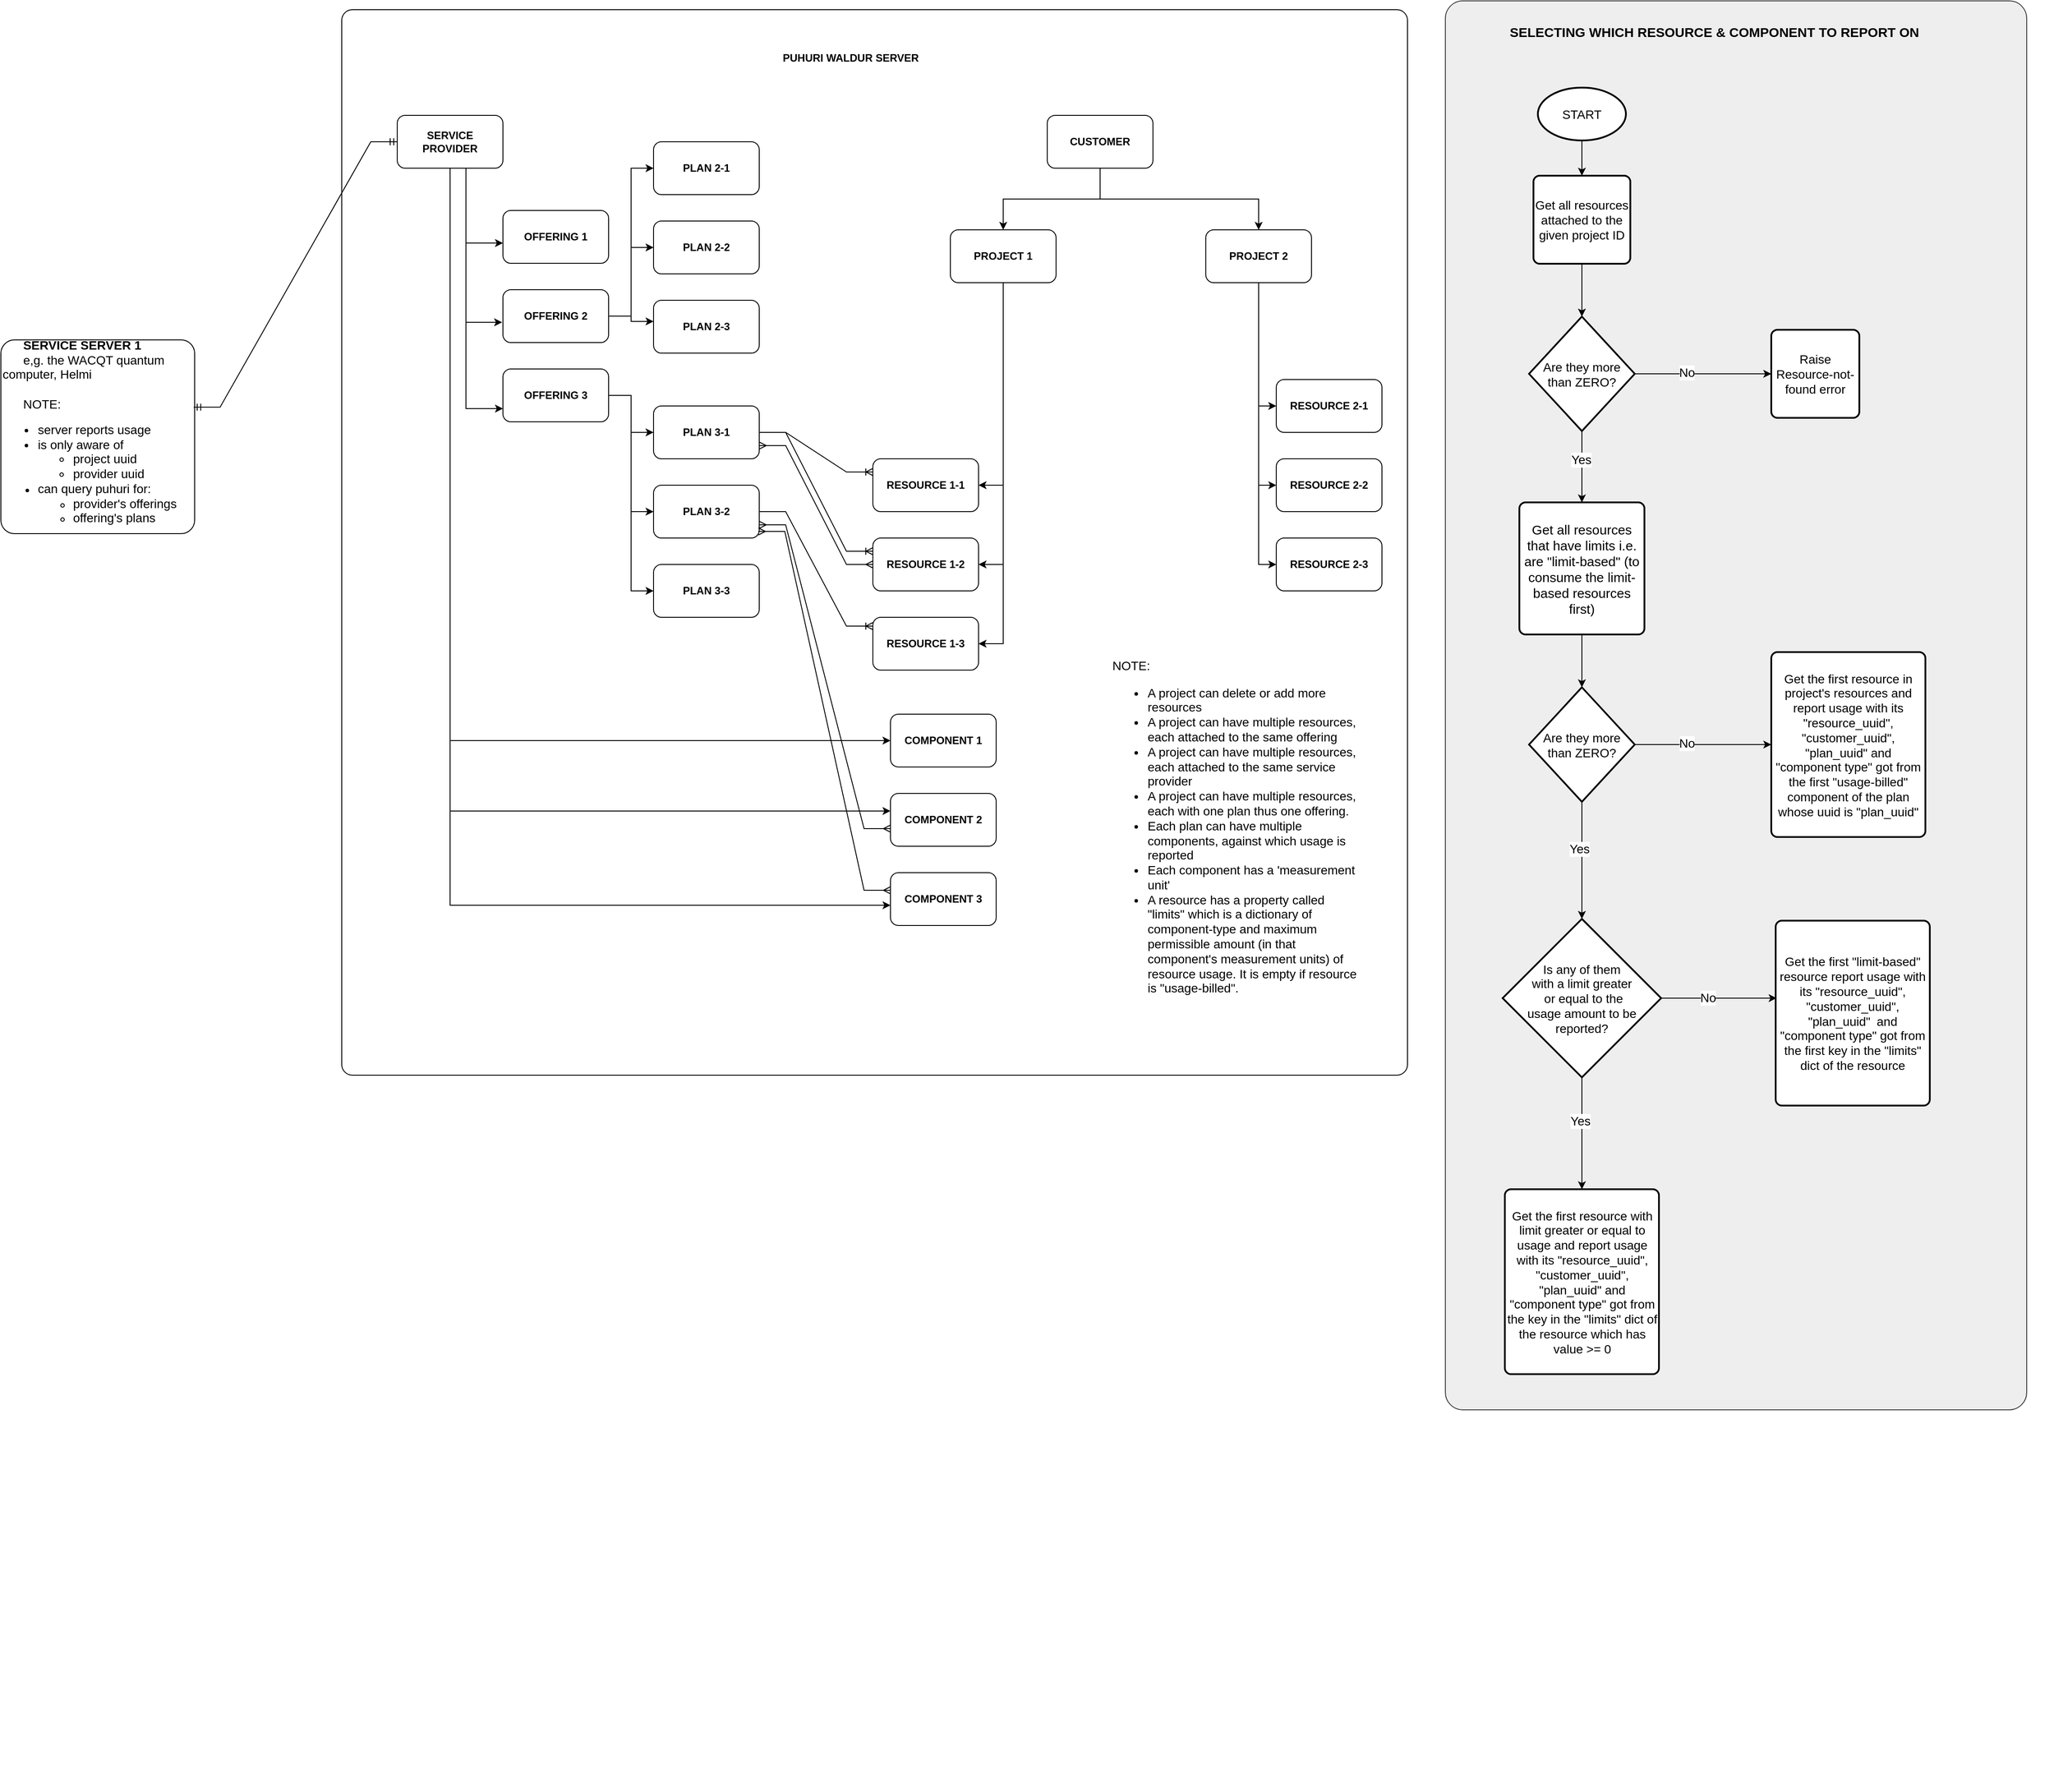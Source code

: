 <mxfile version="22.1.16" type="device">
  <diagram name="Page-1" id="DCZoc1D5-gzsa0HRZDUI">
    <mxGraphModel dx="1242" dy="789" grid="1" gridSize="10" guides="1" tooltips="1" connect="1" arrows="1" fold="1" page="1" pageScale="1" pageWidth="827" pageHeight="1169" math="0" shadow="0">
      <root>
        <mxCell id="0" />
        <mxCell id="1" parent="0" />
        <mxCell id="fkUFLAA0ZPrVyIxL3Ro9-119" value="" style="rounded=1;whiteSpace=wrap;html=1;arcSize=3;fillColor=#eeeeee;strokeColor=#36393d;" parent="1" vertex="1">
          <mxGeometry x="2080" y="10" width="660" height="1600" as="geometry" />
        </mxCell>
        <mxCell id="fkUFLAA0ZPrVyIxL3Ro9-2" value="" style="whiteSpace=wrap;html=1;aspect=fixed;rounded=1;arcSize=1;" parent="1" vertex="1">
          <mxGeometry x="827" y="20" width="1210" height="1210" as="geometry" />
        </mxCell>
        <mxCell id="fkUFLAA0ZPrVyIxL3Ro9-3" value="&lt;b&gt;PUHURI WALDUR SERVER&lt;/b&gt;" style="text;html=1;strokeColor=none;fillColor=none;align=center;verticalAlign=middle;whiteSpace=wrap;rounded=0;" parent="1" vertex="1">
          <mxGeometry x="1320" y="60" width="170" height="30" as="geometry" />
        </mxCell>
        <mxCell id="fkUFLAA0ZPrVyIxL3Ro9-26" style="edgeStyle=orthogonalEdgeStyle;rounded=0;orthogonalLoop=1;jettySize=auto;html=1;entryX=0;entryY=0.75;entryDx=0;entryDy=0;exitX=0.65;exitY=1;exitDx=0;exitDy=0;exitPerimeter=0;" parent="1" source="fkUFLAA0ZPrVyIxL3Ro9-4" target="fkUFLAA0ZPrVyIxL3Ro9-24" edge="1">
          <mxGeometry relative="1" as="geometry" />
        </mxCell>
        <mxCell id="fkUFLAA0ZPrVyIxL3Ro9-44" style="edgeStyle=orthogonalEdgeStyle;rounded=0;orthogonalLoop=1;jettySize=auto;html=1;entryX=0;entryY=0.333;entryDx=0;entryDy=0;entryPerimeter=0;" parent="1" source="fkUFLAA0ZPrVyIxL3Ro9-4" target="fkUFLAA0ZPrVyIxL3Ro9-17" edge="1">
          <mxGeometry relative="1" as="geometry">
            <Array as="points">
              <mxPoint x="950" y="930" />
            </Array>
            <mxPoint x="1460" y="930" as="targetPoint" />
          </mxGeometry>
        </mxCell>
        <mxCell id="fkUFLAA0ZPrVyIxL3Ro9-45" style="edgeStyle=orthogonalEdgeStyle;rounded=0;orthogonalLoop=1;jettySize=auto;html=1;entryX=0;entryY=0.5;entryDx=0;entryDy=0;" parent="1" source="fkUFLAA0ZPrVyIxL3Ro9-4" target="fkUFLAA0ZPrVyIxL3Ro9-14" edge="1">
          <mxGeometry relative="1" as="geometry">
            <Array as="points">
              <mxPoint x="950" y="850" />
            </Array>
          </mxGeometry>
        </mxCell>
        <mxCell id="fkUFLAA0ZPrVyIxL3Ro9-4" value="&lt;b&gt;SERVICE PROVIDER&lt;/b&gt;" style="rounded=1;whiteSpace=wrap;html=1;" parent="1" vertex="1">
          <mxGeometry x="890" y="140" width="120" height="60" as="geometry" />
        </mxCell>
        <mxCell id="fkUFLAA0ZPrVyIxL3Ro9-7" value="&lt;div style=&quot;font-size: 14px;&quot;&gt;&lt;b style=&quot;background-color: initial;&quot;&gt;&lt;font style=&quot;font-size: 14px;&quot;&gt;&amp;nbsp; &amp;nbsp; &amp;nbsp; SERVICE SERVER 1&lt;/font&gt;&lt;/b&gt;&lt;/div&gt;&lt;div style=&quot;font-size: 14px;&quot;&gt;&lt;span style=&quot;background-color: initial;&quot;&gt;&lt;font style=&quot;font-size: 14px;&quot;&gt;&amp;nbsp; &amp;nbsp; &amp;nbsp; e,g. the WACQT quantum computer, Helmi&lt;/font&gt;&lt;/span&gt;&lt;/div&gt;&lt;div style=&quot;text-align: justify; font-size: 14px;&quot;&gt;&lt;font style=&quot;font-size: 14px;&quot;&gt;&amp;nbsp;&lt;/font&gt;&lt;/div&gt;&lt;div style=&quot;text-align: justify; font-size: 14px;&quot;&gt;&lt;font style=&quot;font-size: 14px;&quot;&gt;&amp;nbsp; &amp;nbsp; &amp;nbsp; NOTE:&lt;/font&gt;&lt;/div&gt;&lt;ul style=&quot;&quot;&gt;&lt;li style=&quot;font-size: 14px; text-align: justify;&quot;&gt;&lt;span style=&quot;background-color: initial;&quot;&gt;&lt;font style=&quot;font-size: 14px;&quot;&gt;server reports usage&lt;/font&gt;&lt;/span&gt;&lt;/li&gt;&lt;li style=&quot;font-size: 14px;&quot;&gt;&lt;span style=&quot;background-color: initial;&quot;&gt;&lt;font style=&quot;font-size: 14px;&quot;&gt;is only aware of&amp;nbsp;&lt;/font&gt;&lt;/span&gt;&lt;/li&gt;&lt;ul style=&quot;font-size: 14px;&quot;&gt;&lt;li style=&quot;&quot;&gt;&lt;span style=&quot;background-color: initial;&quot;&gt;&lt;font style=&quot;font-size: 14px;&quot;&gt;project uuid&lt;/font&gt;&lt;/span&gt;&lt;/li&gt;&lt;li style=&quot;&quot;&gt;&lt;span style=&quot;background-color: initial;&quot;&gt;&lt;font style=&quot;font-size: 14px;&quot;&gt;provider&amp;nbsp;&lt;/font&gt;&lt;/span&gt;uuid&amp;nbsp;&lt;/li&gt;&lt;/ul&gt;&lt;li style=&quot;&quot;&gt;&lt;span style=&quot;font-size: 14px;&quot;&gt;can query puhuri for:&lt;/span&gt;&lt;/li&gt;&lt;ul&gt;&lt;li style=&quot;&quot;&gt;&lt;span style=&quot;font-size: 14px;&quot;&gt;provider&#39;s offerings&lt;/span&gt;&lt;/li&gt;&lt;li style=&quot;&quot;&gt;&lt;span style=&quot;font-size: 14px;&quot;&gt;offering&#39;s plans&lt;/span&gt;&lt;/li&gt;&lt;/ul&gt;&lt;/ul&gt;" style="whiteSpace=wrap;html=1;aspect=fixed;align=left;rounded=1;arcSize=7;" parent="1" vertex="1">
          <mxGeometry x="440" y="395" width="220" height="220" as="geometry" />
        </mxCell>
        <mxCell id="fkUFLAA0ZPrVyIxL3Ro9-9" value="" style="edgeStyle=entityRelationEdgeStyle;fontSize=12;html=1;endArrow=ERmandOne;startArrow=ERmandOne;rounded=0;exitX=0.995;exitY=0.347;exitDx=0;exitDy=0;exitPerimeter=0;entryX=0;entryY=0.5;entryDx=0;entryDy=0;" parent="1" source="fkUFLAA0ZPrVyIxL3Ro9-7" target="fkUFLAA0ZPrVyIxL3Ro9-4" edge="1">
          <mxGeometry width="100" height="100" relative="1" as="geometry">
            <mxPoint x="580" y="310" as="sourcePoint" />
            <mxPoint x="680" y="210" as="targetPoint" />
          </mxGeometry>
        </mxCell>
        <mxCell id="fkUFLAA0ZPrVyIxL3Ro9-21" value="" style="group" parent="1" vertex="1" connectable="0">
          <mxGeometry x="1450" y="820" width="120" height="240" as="geometry" />
        </mxCell>
        <mxCell id="fkUFLAA0ZPrVyIxL3Ro9-14" value="&lt;b&gt;COMPONENT 1&lt;/b&gt;" style="rounded=1;whiteSpace=wrap;html=1;" parent="fkUFLAA0ZPrVyIxL3Ro9-21" vertex="1">
          <mxGeometry width="120" height="60" as="geometry" />
        </mxCell>
        <mxCell id="fkUFLAA0ZPrVyIxL3Ro9-16" value="&lt;b style=&quot;border-color: var(--border-color);&quot;&gt;COMPONENT 3&lt;/b&gt;" style="rounded=1;whiteSpace=wrap;html=1;" parent="fkUFLAA0ZPrVyIxL3Ro9-21" vertex="1">
          <mxGeometry y="180" width="120" height="60" as="geometry" />
        </mxCell>
        <mxCell id="fkUFLAA0ZPrVyIxL3Ro9-17" value="&lt;b style=&quot;border-color: var(--border-color);&quot;&gt;COMPONENT 2&lt;/b&gt;" style="rounded=1;whiteSpace=wrap;html=1;" parent="fkUFLAA0ZPrVyIxL3Ro9-21" vertex="1">
          <mxGeometry y="90" width="120" height="60" as="geometry" />
        </mxCell>
        <mxCell id="fkUFLAA0ZPrVyIxL3Ro9-22" value="" style="group" parent="1" vertex="1" connectable="0">
          <mxGeometry x="1010" y="248" width="120" height="240" as="geometry" />
        </mxCell>
        <mxCell id="fkUFLAA0ZPrVyIxL3Ro9-23" value="&lt;b&gt;OFFERING 1&lt;/b&gt;" style="rounded=1;whiteSpace=wrap;html=1;" parent="fkUFLAA0ZPrVyIxL3Ro9-22" vertex="1">
          <mxGeometry width="120" height="60" as="geometry" />
        </mxCell>
        <mxCell id="fkUFLAA0ZPrVyIxL3Ro9-24" value="&lt;b style=&quot;border-color: var(--border-color);&quot;&gt;OFFERING 3&lt;/b&gt;" style="rounded=1;whiteSpace=wrap;html=1;" parent="fkUFLAA0ZPrVyIxL3Ro9-22" vertex="1">
          <mxGeometry y="180" width="120" height="60" as="geometry" />
        </mxCell>
        <mxCell id="fkUFLAA0ZPrVyIxL3Ro9-25" value="&lt;b style=&quot;border-color: var(--border-color);&quot;&gt;OFFERING 2&lt;/b&gt;" style="rounded=1;whiteSpace=wrap;html=1;" parent="fkUFLAA0ZPrVyIxL3Ro9-22" vertex="1">
          <mxGeometry y="90" width="120" height="60" as="geometry" />
        </mxCell>
        <mxCell id="fkUFLAA0ZPrVyIxL3Ro9-27" style="edgeStyle=orthogonalEdgeStyle;rounded=0;orthogonalLoop=1;jettySize=auto;html=1;entryX=-0.008;entryY=0.617;entryDx=0;entryDy=0;exitX=0.65;exitY=1.033;exitDx=0;exitDy=0;exitPerimeter=0;entryPerimeter=0;" parent="1" source="fkUFLAA0ZPrVyIxL3Ro9-4" target="fkUFLAA0ZPrVyIxL3Ro9-25" edge="1">
          <mxGeometry relative="1" as="geometry">
            <mxPoint x="978" y="210" as="sourcePoint" />
            <mxPoint x="1020" y="483" as="targetPoint" />
          </mxGeometry>
        </mxCell>
        <mxCell id="fkUFLAA0ZPrVyIxL3Ro9-28" style="edgeStyle=orthogonalEdgeStyle;rounded=0;orthogonalLoop=1;jettySize=auto;html=1;entryX=0;entryY=0.617;entryDx=0;entryDy=0;exitX=0.65;exitY=1;exitDx=0;exitDy=0;exitPerimeter=0;entryPerimeter=0;" parent="1" source="fkUFLAA0ZPrVyIxL3Ro9-4" target="fkUFLAA0ZPrVyIxL3Ro9-23" edge="1">
          <mxGeometry relative="1" as="geometry">
            <mxPoint x="978" y="212" as="sourcePoint" />
            <mxPoint x="1019" y="385" as="targetPoint" />
          </mxGeometry>
        </mxCell>
        <mxCell id="fkUFLAA0ZPrVyIxL3Ro9-29" value="" style="group" parent="1" vertex="1" connectable="0">
          <mxGeometry x="1181" y="470" width="120" height="240" as="geometry" />
        </mxCell>
        <mxCell id="fkUFLAA0ZPrVyIxL3Ro9-30" value="&lt;b&gt;PLAN 3-1&lt;/b&gt;" style="rounded=1;whiteSpace=wrap;html=1;" parent="fkUFLAA0ZPrVyIxL3Ro9-29" vertex="1">
          <mxGeometry width="120" height="60" as="geometry" />
        </mxCell>
        <mxCell id="fkUFLAA0ZPrVyIxL3Ro9-31" value="&lt;b style=&quot;border-color: var(--border-color);&quot;&gt;PLAN 3-3&lt;/b&gt;" style="rounded=1;whiteSpace=wrap;html=1;" parent="fkUFLAA0ZPrVyIxL3Ro9-29" vertex="1">
          <mxGeometry y="180" width="120" height="60" as="geometry" />
        </mxCell>
        <mxCell id="fkUFLAA0ZPrVyIxL3Ro9-32" value="&lt;b style=&quot;border-color: var(--border-color);&quot;&gt;PLAN 3-2&lt;/b&gt;" style="rounded=1;whiteSpace=wrap;html=1;" parent="fkUFLAA0ZPrVyIxL3Ro9-29" vertex="1">
          <mxGeometry y="90" width="120" height="60" as="geometry" />
        </mxCell>
        <mxCell id="fkUFLAA0ZPrVyIxL3Ro9-33" value="" style="group" parent="1" vertex="1" connectable="0">
          <mxGeometry x="1181" y="170" width="120" height="240" as="geometry" />
        </mxCell>
        <mxCell id="fkUFLAA0ZPrVyIxL3Ro9-34" value="&lt;b&gt;PLAN 2-1&lt;/b&gt;" style="rounded=1;whiteSpace=wrap;html=1;" parent="fkUFLAA0ZPrVyIxL3Ro9-33" vertex="1">
          <mxGeometry width="120" height="60" as="geometry" />
        </mxCell>
        <mxCell id="fkUFLAA0ZPrVyIxL3Ro9-35" value="&lt;b style=&quot;border-color: var(--border-color);&quot;&gt;PLAN 2-3&lt;/b&gt;" style="rounded=1;whiteSpace=wrap;html=1;" parent="fkUFLAA0ZPrVyIxL3Ro9-33" vertex="1">
          <mxGeometry y="180" width="120" height="60" as="geometry" />
        </mxCell>
        <mxCell id="fkUFLAA0ZPrVyIxL3Ro9-36" value="&lt;b style=&quot;border-color: var(--border-color);&quot;&gt;PLAN 2-2&lt;/b&gt;" style="rounded=1;whiteSpace=wrap;html=1;" parent="fkUFLAA0ZPrVyIxL3Ro9-33" vertex="1">
          <mxGeometry y="90" width="120" height="60" as="geometry" />
        </mxCell>
        <mxCell id="fkUFLAA0ZPrVyIxL3Ro9-37" style="edgeStyle=orthogonalEdgeStyle;rounded=0;orthogonalLoop=1;jettySize=auto;html=1;entryX=0;entryY=0.5;entryDx=0;entryDy=0;" parent="1" source="fkUFLAA0ZPrVyIxL3Ro9-25" target="fkUFLAA0ZPrVyIxL3Ro9-34" edge="1">
          <mxGeometry relative="1" as="geometry" />
        </mxCell>
        <mxCell id="fkUFLAA0ZPrVyIxL3Ro9-38" style="edgeStyle=orthogonalEdgeStyle;rounded=0;orthogonalLoop=1;jettySize=auto;html=1;entryX=0;entryY=0.5;entryDx=0;entryDy=0;" parent="1" source="fkUFLAA0ZPrVyIxL3Ro9-25" target="fkUFLAA0ZPrVyIxL3Ro9-36" edge="1">
          <mxGeometry relative="1" as="geometry" />
        </mxCell>
        <mxCell id="fkUFLAA0ZPrVyIxL3Ro9-39" style="edgeStyle=orthogonalEdgeStyle;rounded=0;orthogonalLoop=1;jettySize=auto;html=1;entryX=0;entryY=0.4;entryDx=0;entryDy=0;entryPerimeter=0;" parent="1" source="fkUFLAA0ZPrVyIxL3Ro9-25" target="fkUFLAA0ZPrVyIxL3Ro9-35" edge="1">
          <mxGeometry relative="1" as="geometry" />
        </mxCell>
        <mxCell id="fkUFLAA0ZPrVyIxL3Ro9-40" style="edgeStyle=orthogonalEdgeStyle;rounded=0;orthogonalLoop=1;jettySize=auto;html=1;entryX=0;entryY=0.5;entryDx=0;entryDy=0;" parent="1" source="fkUFLAA0ZPrVyIxL3Ro9-24" target="fkUFLAA0ZPrVyIxL3Ro9-31" edge="1">
          <mxGeometry relative="1" as="geometry" />
        </mxCell>
        <mxCell id="fkUFLAA0ZPrVyIxL3Ro9-41" style="edgeStyle=orthogonalEdgeStyle;rounded=0;orthogonalLoop=1;jettySize=auto;html=1;entryX=0;entryY=0.5;entryDx=0;entryDy=0;" parent="1" source="fkUFLAA0ZPrVyIxL3Ro9-24" target="fkUFLAA0ZPrVyIxL3Ro9-32" edge="1">
          <mxGeometry relative="1" as="geometry" />
        </mxCell>
        <mxCell id="fkUFLAA0ZPrVyIxL3Ro9-42" style="edgeStyle=orthogonalEdgeStyle;rounded=0;orthogonalLoop=1;jettySize=auto;html=1;entryX=0;entryY=0.5;entryDx=0;entryDy=0;" parent="1" source="fkUFLAA0ZPrVyIxL3Ro9-24" target="fkUFLAA0ZPrVyIxL3Ro9-30" edge="1">
          <mxGeometry relative="1" as="geometry" />
        </mxCell>
        <mxCell id="fkUFLAA0ZPrVyIxL3Ro9-43" style="edgeStyle=orthogonalEdgeStyle;rounded=0;orthogonalLoop=1;jettySize=auto;html=1;entryX=0;entryY=0.617;entryDx=0;entryDy=0;entryPerimeter=0;" parent="1" source="fkUFLAA0ZPrVyIxL3Ro9-4" target="fkUFLAA0ZPrVyIxL3Ro9-16" edge="1">
          <mxGeometry relative="1" as="geometry">
            <Array as="points">
              <mxPoint x="950" y="1037" />
            </Array>
          </mxGeometry>
        </mxCell>
        <mxCell id="fkUFLAA0ZPrVyIxL3Ro9-51" style="edgeStyle=orthogonalEdgeStyle;rounded=0;orthogonalLoop=1;jettySize=auto;html=1;entryX=0.5;entryY=0;entryDx=0;entryDy=0;" parent="1" source="fkUFLAA0ZPrVyIxL3Ro9-46" target="fkUFLAA0ZPrVyIxL3Ro9-48" edge="1">
          <mxGeometry relative="1" as="geometry" />
        </mxCell>
        <mxCell id="fkUFLAA0ZPrVyIxL3Ro9-52" style="edgeStyle=orthogonalEdgeStyle;rounded=0;orthogonalLoop=1;jettySize=auto;html=1;entryX=0.5;entryY=0;entryDx=0;entryDy=0;exitX=0.5;exitY=1;exitDx=0;exitDy=0;" parent="1" source="fkUFLAA0ZPrVyIxL3Ro9-46" target="fkUFLAA0ZPrVyIxL3Ro9-50" edge="1">
          <mxGeometry relative="1" as="geometry">
            <mxPoint x="1688" y="199" as="sourcePoint" />
            <mxPoint x="1868" y="269" as="targetPoint" />
            <Array as="points">
              <mxPoint x="1688" y="235" />
              <mxPoint x="1868" y="235" />
            </Array>
          </mxGeometry>
        </mxCell>
        <mxCell id="fkUFLAA0ZPrVyIxL3Ro9-46" value="&lt;b&gt;CUSTOMER&lt;/b&gt;" style="rounded=1;whiteSpace=wrap;html=1;" parent="1" vertex="1">
          <mxGeometry x="1628" y="140" width="120" height="60" as="geometry" />
        </mxCell>
        <mxCell id="fkUFLAA0ZPrVyIxL3Ro9-64" style="edgeStyle=orthogonalEdgeStyle;rounded=0;orthogonalLoop=1;jettySize=auto;html=1;entryX=1;entryY=0.5;entryDx=0;entryDy=0;" parent="1" source="fkUFLAA0ZPrVyIxL3Ro9-48" target="fkUFLAA0ZPrVyIxL3Ro9-55" edge="1">
          <mxGeometry relative="1" as="geometry" />
        </mxCell>
        <mxCell id="fkUFLAA0ZPrVyIxL3Ro9-65" style="edgeStyle=orthogonalEdgeStyle;rounded=0;orthogonalLoop=1;jettySize=auto;html=1;entryX=1;entryY=0.5;entryDx=0;entryDy=0;" parent="1" source="fkUFLAA0ZPrVyIxL3Ro9-48" target="fkUFLAA0ZPrVyIxL3Ro9-56" edge="1">
          <mxGeometry relative="1" as="geometry" />
        </mxCell>
        <mxCell id="fkUFLAA0ZPrVyIxL3Ro9-66" style="edgeStyle=orthogonalEdgeStyle;rounded=0;orthogonalLoop=1;jettySize=auto;html=1;entryX=1;entryY=0.5;entryDx=0;entryDy=0;" parent="1" source="fkUFLAA0ZPrVyIxL3Ro9-48" target="fkUFLAA0ZPrVyIxL3Ro9-54" edge="1">
          <mxGeometry relative="1" as="geometry" />
        </mxCell>
        <mxCell id="fkUFLAA0ZPrVyIxL3Ro9-48" value="&lt;b&gt;PROJECT 1&lt;/b&gt;" style="rounded=1;whiteSpace=wrap;html=1;" parent="1" vertex="1">
          <mxGeometry x="1518" y="270" width="120" height="60" as="geometry" />
        </mxCell>
        <mxCell id="fkUFLAA0ZPrVyIxL3Ro9-61" style="edgeStyle=orthogonalEdgeStyle;rounded=0;orthogonalLoop=1;jettySize=auto;html=1;entryX=0;entryY=0.5;entryDx=0;entryDy=0;" parent="1" source="fkUFLAA0ZPrVyIxL3Ro9-50" target="fkUFLAA0ZPrVyIxL3Ro9-59" edge="1">
          <mxGeometry relative="1" as="geometry" />
        </mxCell>
        <mxCell id="fkUFLAA0ZPrVyIxL3Ro9-62" style="edgeStyle=orthogonalEdgeStyle;rounded=0;orthogonalLoop=1;jettySize=auto;html=1;entryX=0;entryY=0.5;entryDx=0;entryDy=0;" parent="1" source="fkUFLAA0ZPrVyIxL3Ro9-50" target="fkUFLAA0ZPrVyIxL3Ro9-60" edge="1">
          <mxGeometry relative="1" as="geometry" />
        </mxCell>
        <mxCell id="fkUFLAA0ZPrVyIxL3Ro9-63" style="edgeStyle=orthogonalEdgeStyle;rounded=0;orthogonalLoop=1;jettySize=auto;html=1;entryX=0;entryY=0.5;entryDx=0;entryDy=0;" parent="1" source="fkUFLAA0ZPrVyIxL3Ro9-50" target="fkUFLAA0ZPrVyIxL3Ro9-58" edge="1">
          <mxGeometry relative="1" as="geometry" />
        </mxCell>
        <mxCell id="fkUFLAA0ZPrVyIxL3Ro9-50" value="&lt;b style=&quot;border-color: var(--border-color);&quot;&gt;PROJECT 2&lt;/b&gt;" style="rounded=1;whiteSpace=wrap;html=1;" parent="1" vertex="1">
          <mxGeometry x="1808" y="270" width="120" height="60" as="geometry" />
        </mxCell>
        <mxCell id="fkUFLAA0ZPrVyIxL3Ro9-53" value="" style="group" parent="1" vertex="1" connectable="0">
          <mxGeometry x="1430" y="530" width="120" height="240" as="geometry" />
        </mxCell>
        <mxCell id="fkUFLAA0ZPrVyIxL3Ro9-54" value="&lt;b&gt;RESOURCE 1-1&lt;/b&gt;" style="rounded=1;whiteSpace=wrap;html=1;" parent="fkUFLAA0ZPrVyIxL3Ro9-53" vertex="1">
          <mxGeometry width="120" height="60" as="geometry" />
        </mxCell>
        <mxCell id="fkUFLAA0ZPrVyIxL3Ro9-55" value="&lt;b style=&quot;border-color: var(--border-color);&quot;&gt;RESOURCE 1-3&lt;/b&gt;" style="rounded=1;whiteSpace=wrap;html=1;" parent="fkUFLAA0ZPrVyIxL3Ro9-53" vertex="1">
          <mxGeometry y="180" width="120" height="60" as="geometry" />
        </mxCell>
        <mxCell id="fkUFLAA0ZPrVyIxL3Ro9-56" value="&lt;b style=&quot;border-color: var(--border-color);&quot;&gt;RESOURCE 1-2&lt;/b&gt;" style="rounded=1;whiteSpace=wrap;html=1;" parent="fkUFLAA0ZPrVyIxL3Ro9-53" vertex="1">
          <mxGeometry y="90" width="120" height="60" as="geometry" />
        </mxCell>
        <mxCell id="fkUFLAA0ZPrVyIxL3Ro9-57" value="" style="group" parent="1" vertex="1" connectable="0">
          <mxGeometry x="1888" y="440" width="120" height="240" as="geometry" />
        </mxCell>
        <mxCell id="fkUFLAA0ZPrVyIxL3Ro9-58" value="&lt;b&gt;RESOURCE 2-1&lt;/b&gt;" style="rounded=1;whiteSpace=wrap;html=1;" parent="fkUFLAA0ZPrVyIxL3Ro9-57" vertex="1">
          <mxGeometry width="120" height="60" as="geometry" />
        </mxCell>
        <mxCell id="fkUFLAA0ZPrVyIxL3Ro9-59" value="&lt;b style=&quot;border-color: var(--border-color);&quot;&gt;RESOURCE 2-3&lt;/b&gt;" style="rounded=1;whiteSpace=wrap;html=1;" parent="fkUFLAA0ZPrVyIxL3Ro9-57" vertex="1">
          <mxGeometry y="180" width="120" height="60" as="geometry" />
        </mxCell>
        <mxCell id="fkUFLAA0ZPrVyIxL3Ro9-60" value="&lt;b style=&quot;border-color: var(--border-color);&quot;&gt;RESOURCE 2-2&lt;/b&gt;" style="rounded=1;whiteSpace=wrap;html=1;" parent="fkUFLAA0ZPrVyIxL3Ro9-57" vertex="1">
          <mxGeometry y="90" width="120" height="60" as="geometry" />
        </mxCell>
        <mxCell id="fkUFLAA0ZPrVyIxL3Ro9-68" value="" style="edgeStyle=entityRelationEdgeStyle;fontSize=12;html=1;endArrow=ERoneToMany;rounded=0;exitX=1;exitY=0.5;exitDx=0;exitDy=0;entryX=0;entryY=0.25;entryDx=0;entryDy=0;" parent="1" source="fkUFLAA0ZPrVyIxL3Ro9-30" target="fkUFLAA0ZPrVyIxL3Ro9-54" edge="1">
          <mxGeometry width="100" height="100" relative="1" as="geometry">
            <mxPoint x="1640" y="630" as="sourcePoint" />
            <mxPoint x="1740" y="530" as="targetPoint" />
          </mxGeometry>
        </mxCell>
        <mxCell id="fkUFLAA0ZPrVyIxL3Ro9-69" value="" style="edgeStyle=entityRelationEdgeStyle;fontSize=12;html=1;endArrow=ERoneToMany;rounded=0;exitX=1;exitY=0.5;exitDx=0;exitDy=0;entryX=0;entryY=0.25;entryDx=0;entryDy=0;" parent="1" source="fkUFLAA0ZPrVyIxL3Ro9-30" target="fkUFLAA0ZPrVyIxL3Ro9-56" edge="1">
          <mxGeometry width="100" height="100" relative="1" as="geometry">
            <mxPoint x="1311" y="510" as="sourcePoint" />
            <mxPoint x="1440" y="570" as="targetPoint" />
          </mxGeometry>
        </mxCell>
        <mxCell id="fkUFLAA0ZPrVyIxL3Ro9-70" value="" style="edgeStyle=entityRelationEdgeStyle;fontSize=12;html=1;endArrow=ERoneToMany;rounded=0;exitX=1;exitY=0.5;exitDx=0;exitDy=0;" parent="1" source="fkUFLAA0ZPrVyIxL3Ro9-32" edge="1">
          <mxGeometry width="100" height="100" relative="1" as="geometry">
            <mxPoint x="1311" y="510" as="sourcePoint" />
            <mxPoint x="1430" y="720" as="targetPoint" />
          </mxGeometry>
        </mxCell>
        <mxCell id="fkUFLAA0ZPrVyIxL3Ro9-121" value="&lt;font style=&quot;font-size: 14px;&quot;&gt;NOTE:&lt;br&gt;&lt;/font&gt;&lt;ul style=&quot;font-size: 14px;&quot;&gt;&lt;li style=&quot;&quot;&gt;&lt;font style=&quot;font-size: 14px;&quot;&gt;A project can delete or add more resources&lt;/font&gt;&lt;/li&gt;&lt;li style=&quot;&quot;&gt;&lt;font style=&quot;font-size: 14px;&quot;&gt;A project can have multiple resources, each attached to the same offering&lt;/font&gt;&lt;/li&gt;&lt;li style=&quot;&quot;&gt;&lt;font style=&quot;font-size: 14px;&quot;&gt;A project can have multiple resources, each attached to the same service provider&lt;/font&gt;&lt;/li&gt;&lt;li style=&quot;&quot;&gt;&lt;font style=&quot;font-size: 14px;&quot;&gt;A project can have multiple resources, each with one plan thus one offering.&lt;/font&gt;&lt;/li&gt;&lt;li style=&quot;&quot;&gt;&lt;font style=&quot;font-size: 14px;&quot;&gt;Each plan can have multiple components, against which usage is reported&lt;/font&gt;&lt;/li&gt;&lt;li style=&quot;&quot;&gt;&lt;font style=&quot;font-size: 14px;&quot;&gt;Each component has a &#39;measurement unit&#39;&lt;/font&gt;&lt;/li&gt;&lt;li style=&quot;&quot;&gt;&lt;font style=&quot;font-size: 14px;&quot;&gt;A resource has a property called &quot;limits&quot; which is a dictionary of component-type and maximum permissible amount (in that component&#39;s measurement units) of resource usage. It is empty if resource is &quot;usage-billed&quot;.&lt;/font&gt;&lt;/li&gt;&lt;/ul&gt;" style="text;html=1;strokeColor=none;fillColor=none;align=left;verticalAlign=middle;whiteSpace=wrap;rounded=0;" parent="1" vertex="1">
          <mxGeometry x="1700" y="940" width="280" height="30" as="geometry" />
        </mxCell>
        <mxCell id="83O2qGFC5Ym3WMPXwub_-9" value="" style="group" parent="1" vertex="1" connectable="0">
          <mxGeometry x="2110" y="10" width="660" height="2033" as="geometry" />
        </mxCell>
        <mxCell id="fkUFLAA0ZPrVyIxL3Ro9-117" value="" style="group" parent="83O2qGFC5Ym3WMPXwub_-9" vertex="1" connectable="0">
          <mxGeometry x="35" y="98.5" width="590" height="1934.5" as="geometry" />
        </mxCell>
        <mxCell id="83O2qGFC5Ym3WMPXwub_-8" value="" style="group" parent="fkUFLAA0ZPrVyIxL3Ro9-117" vertex="1" connectable="0">
          <mxGeometry width="485" height="1461" as="geometry" />
        </mxCell>
        <mxCell id="fkUFLAA0ZPrVyIxL3Ro9-78" value="&lt;font style=&quot;font-size: 14px;&quot;&gt;START&lt;/font&gt;" style="strokeWidth=2;html=1;shape=mxgraph.flowchart.start_1;whiteSpace=wrap;" parent="83O2qGFC5Ym3WMPXwub_-8" vertex="1">
          <mxGeometry x="40" width="100" height="60" as="geometry" />
        </mxCell>
        <mxCell id="fkUFLAA0ZPrVyIxL3Ro9-79" value="&lt;font style=&quot;font-size: 14px;&quot;&gt;Get all resources attached to the given project ID&lt;/font&gt;" style="rounded=1;whiteSpace=wrap;html=1;absoluteArcSize=1;arcSize=14;strokeWidth=2;" parent="83O2qGFC5Ym3WMPXwub_-8" vertex="1">
          <mxGeometry x="35" y="100" width="110" height="100" as="geometry" />
        </mxCell>
        <mxCell id="fkUFLAA0ZPrVyIxL3Ro9-80" style="edgeStyle=orthogonalEdgeStyle;rounded=0;orthogonalLoop=1;jettySize=auto;html=1;entryX=0.5;entryY=0;entryDx=0;entryDy=0;" parent="83O2qGFC5Ym3WMPXwub_-8" source="fkUFLAA0ZPrVyIxL3Ro9-78" target="fkUFLAA0ZPrVyIxL3Ro9-79" edge="1">
          <mxGeometry relative="1" as="geometry" />
        </mxCell>
        <mxCell id="fkUFLAA0ZPrVyIxL3Ro9-83" value="&lt;font style=&quot;font-size: 14px;&quot;&gt;Are they more than ZERO?&lt;/font&gt;" style="strokeWidth=2;html=1;shape=mxgraph.flowchart.decision;whiteSpace=wrap;" parent="83O2qGFC5Ym3WMPXwub_-8" vertex="1">
          <mxGeometry x="30" y="260" width="120" height="130" as="geometry" />
        </mxCell>
        <mxCell id="fkUFLAA0ZPrVyIxL3Ro9-87" value="&lt;font style=&quot;font-size: 14px;&quot;&gt;Raise Resource-not-found error&lt;/font&gt;" style="rounded=1;whiteSpace=wrap;html=1;absoluteArcSize=1;arcSize=14;strokeWidth=2;" parent="83O2qGFC5Ym3WMPXwub_-8" vertex="1">
          <mxGeometry x="305" y="275" width="100" height="100" as="geometry" />
        </mxCell>
        <mxCell id="fkUFLAA0ZPrVyIxL3Ro9-88" style="edgeStyle=orthogonalEdgeStyle;rounded=0;orthogonalLoop=1;jettySize=auto;html=1;" parent="83O2qGFC5Ym3WMPXwub_-8" source="fkUFLAA0ZPrVyIxL3Ro9-83" target="fkUFLAA0ZPrVyIxL3Ro9-87" edge="1">
          <mxGeometry relative="1" as="geometry" />
        </mxCell>
        <mxCell id="fkUFLAA0ZPrVyIxL3Ro9-89" value="&lt;font style=&quot;font-size: 14px;&quot;&gt;No&lt;/font&gt;" style="edgeLabel;html=1;align=center;verticalAlign=middle;resizable=0;points=[];" parent="fkUFLAA0ZPrVyIxL3Ro9-88" vertex="1" connectable="0">
          <mxGeometry x="-0.248" y="2" relative="1" as="geometry">
            <mxPoint as="offset" />
          </mxGeometry>
        </mxCell>
        <mxCell id="fkUFLAA0ZPrVyIxL3Ro9-90" style="edgeStyle=orthogonalEdgeStyle;rounded=0;orthogonalLoop=1;jettySize=auto;html=1;entryX=0.5;entryY=0;entryDx=0;entryDy=0;entryPerimeter=0;" parent="83O2qGFC5Ym3WMPXwub_-8" source="fkUFLAA0ZPrVyIxL3Ro9-79" target="fkUFLAA0ZPrVyIxL3Ro9-83" edge="1">
          <mxGeometry relative="1" as="geometry" />
        </mxCell>
        <mxCell id="fkUFLAA0ZPrVyIxL3Ro9-98" value="&lt;font style=&quot;font-size: 15px;&quot;&gt;Get all resources that have limits i.e. are &quot;limit-based&quot; (to consume the limit-based resources first)&lt;/font&gt;" style="rounded=1;whiteSpace=wrap;html=1;absoluteArcSize=1;arcSize=14;strokeWidth=2;labelPadding=33;noLabel=0;" parent="83O2qGFC5Ym3WMPXwub_-8" vertex="1">
          <mxGeometry x="19" y="471" width="142" height="150" as="geometry" />
        </mxCell>
        <mxCell id="fkUFLAA0ZPrVyIxL3Ro9-84" style="edgeStyle=orthogonalEdgeStyle;rounded=0;orthogonalLoop=1;jettySize=auto;html=1;" parent="83O2qGFC5Ym3WMPXwub_-8" source="fkUFLAA0ZPrVyIxL3Ro9-83" target="fkUFLAA0ZPrVyIxL3Ro9-98" edge="1">
          <mxGeometry relative="1" as="geometry">
            <mxPoint x="90" y="470" as="targetPoint" />
          </mxGeometry>
        </mxCell>
        <mxCell id="fkUFLAA0ZPrVyIxL3Ro9-85" value="&lt;font style=&quot;font-size: 14px;&quot;&gt;Yes&lt;/font&gt;" style="edgeLabel;html=1;align=center;verticalAlign=middle;resizable=0;points=[];" parent="fkUFLAA0ZPrVyIxL3Ro9-84" vertex="1" connectable="0">
          <mxGeometry x="-0.2" y="-1" relative="1" as="geometry">
            <mxPoint as="offset" />
          </mxGeometry>
        </mxCell>
        <mxCell id="fkUFLAA0ZPrVyIxL3Ro9-102" value="&lt;font style=&quot;font-size: 14px;&quot;&gt;Are they more than ZERO?&lt;/font&gt;" style="strokeWidth=2;html=1;shape=mxgraph.flowchart.decision;whiteSpace=wrap;" parent="83O2qGFC5Ym3WMPXwub_-8" vertex="1">
          <mxGeometry x="30" y="681" width="120" height="130" as="geometry" />
        </mxCell>
        <mxCell id="fkUFLAA0ZPrVyIxL3Ro9-103" value="&lt;font style=&quot;font-size: 14px;&quot;&gt;Get the first resource in project&#39;s resources and report usage with its &quot;resource_uuid&quot;, &quot;customer_uuid&quot;, &quot;plan_uuid&quot; and &quot;component type&quot; got from the first &quot;usage-billed&quot; component of the plan whose uuid is &quot;plan_uuid&quot;&lt;/font&gt;" style="rounded=1;whiteSpace=wrap;html=1;absoluteArcSize=1;arcSize=14;strokeWidth=2;" parent="83O2qGFC5Ym3WMPXwub_-8" vertex="1">
          <mxGeometry x="305" y="641" width="175" height="210" as="geometry" />
        </mxCell>
        <mxCell id="fkUFLAA0ZPrVyIxL3Ro9-100" style="edgeStyle=orthogonalEdgeStyle;rounded=0;orthogonalLoop=1;jettySize=auto;html=1;" parent="83O2qGFC5Ym3WMPXwub_-8" source="fkUFLAA0ZPrVyIxL3Ro9-102" target="fkUFLAA0ZPrVyIxL3Ro9-103" edge="1">
          <mxGeometry relative="1" as="geometry" />
        </mxCell>
        <mxCell id="fkUFLAA0ZPrVyIxL3Ro9-101" value="&lt;font style=&quot;font-size: 14px;&quot;&gt;No&lt;/font&gt;" style="edgeLabel;html=1;align=center;verticalAlign=middle;resizable=0;points=[];" parent="fkUFLAA0ZPrVyIxL3Ro9-100" vertex="1" connectable="0">
          <mxGeometry x="-0.248" y="2" relative="1" as="geometry">
            <mxPoint as="offset" />
          </mxGeometry>
        </mxCell>
        <mxCell id="fkUFLAA0ZPrVyIxL3Ro9-104" style="edgeStyle=orthogonalEdgeStyle;rounded=0;orthogonalLoop=1;jettySize=auto;html=1;entryX=0.5;entryY=0;entryDx=0;entryDy=0;entryPerimeter=0;" parent="83O2qGFC5Ym3WMPXwub_-8" source="fkUFLAA0ZPrVyIxL3Ro9-98" target="fkUFLAA0ZPrVyIxL3Ro9-102" edge="1">
          <mxGeometry relative="1" as="geometry" />
        </mxCell>
        <mxCell id="fkUFLAA0ZPrVyIxL3Ro9-106" value="&lt;font style=&quot;font-size: 14px;&quot;&gt;Get the first resource with limit greater or equal to usage and report usage with its &quot;resource_uuid&quot;, &quot;customer_uuid&quot;, &lt;/font&gt;&lt;font style=&quot;font-size: 14px;&quot;&gt;&lt;font style=&quot;font-size: 14px;&quot;&gt;&quot;plan_uuid&quot;&amp;nbsp;&lt;/font&gt;and &quot;component type&quot; got from the key in the &quot;limits&quot; dict of the resource which has value &amp;gt;= 0&lt;/font&gt;" style="rounded=1;whiteSpace=wrap;html=1;absoluteArcSize=1;arcSize=14;strokeWidth=2;" parent="83O2qGFC5Ym3WMPXwub_-8" vertex="1">
          <mxGeometry x="2.5" y="1251" width="175" height="210" as="geometry" />
        </mxCell>
        <mxCell id="fkUFLAA0ZPrVyIxL3Ro9-111" style="edgeStyle=orthogonalEdgeStyle;rounded=0;orthogonalLoop=1;jettySize=auto;html=1;exitX=0.5;exitY=1;exitDx=0;exitDy=0;exitPerimeter=0;" parent="83O2qGFC5Ym3WMPXwub_-8" source="fkUFLAA0ZPrVyIxL3Ro9-108" target="fkUFLAA0ZPrVyIxL3Ro9-106" edge="1">
          <mxGeometry relative="1" as="geometry" />
        </mxCell>
        <mxCell id="fkUFLAA0ZPrVyIxL3Ro9-112" value="&lt;font style=&quot;font-size: 14px;&quot;&gt;Yes&lt;/font&gt;" style="edgeLabel;html=1;align=center;verticalAlign=middle;resizable=0;points=[];" parent="fkUFLAA0ZPrVyIxL3Ro9-111" vertex="1" connectable="0">
          <mxGeometry x="-0.224" y="-2" relative="1" as="geometry">
            <mxPoint as="offset" />
          </mxGeometry>
        </mxCell>
        <mxCell id="fkUFLAA0ZPrVyIxL3Ro9-108" value="&lt;font style=&quot;font-size: 14px;&quot;&gt;Is any of them &lt;br&gt;with a limit greater&lt;br&gt;&amp;nbsp;or equal to the &lt;br&gt;usage amount to be reported?&lt;/font&gt;" style="strokeWidth=2;html=1;shape=mxgraph.flowchart.decision;whiteSpace=wrap;" parent="83O2qGFC5Ym3WMPXwub_-8" vertex="1">
          <mxGeometry y="944" width="180" height="180" as="geometry" />
        </mxCell>
        <mxCell id="fkUFLAA0ZPrVyIxL3Ro9-109" style="edgeStyle=orthogonalEdgeStyle;rounded=0;orthogonalLoop=1;jettySize=auto;html=1;exitX=0.5;exitY=1;exitDx=0;exitDy=0;exitPerimeter=0;entryX=0.5;entryY=0;entryDx=0;entryDy=0;entryPerimeter=0;" parent="83O2qGFC5Ym3WMPXwub_-8" source="fkUFLAA0ZPrVyIxL3Ro9-102" target="fkUFLAA0ZPrVyIxL3Ro9-108" edge="1">
          <mxGeometry relative="1" as="geometry" />
        </mxCell>
        <mxCell id="fkUFLAA0ZPrVyIxL3Ro9-110" value="&lt;font style=&quot;font-size: 14px;&quot;&gt;Yes&lt;/font&gt;" style="edgeLabel;html=1;align=center;verticalAlign=middle;resizable=0;points=[];" parent="fkUFLAA0ZPrVyIxL3Ro9-109" vertex="1" connectable="0">
          <mxGeometry x="-0.2" y="-3" relative="1" as="geometry">
            <mxPoint as="offset" />
          </mxGeometry>
        </mxCell>
        <mxCell id="fkUFLAA0ZPrVyIxL3Ro9-113" value="&lt;font style=&quot;font-size: 14px;&quot;&gt;Get the first &quot;limit-based&quot; resource report usage with its &quot;resource_uuid&quot;, &quot;customer_uuid&quot;, &quot;plan_uuid&quot;&amp;nbsp;&lt;/font&gt;&amp;nbsp;&lt;font style=&quot;font-size: 14px;&quot;&gt;and &quot;component type&quot; got from the first key in the &quot;limits&quot; dict of the resource&lt;/font&gt;" style="rounded=1;whiteSpace=wrap;html=1;absoluteArcSize=1;arcSize=14;strokeWidth=2;" parent="83O2qGFC5Ym3WMPXwub_-8" vertex="1">
          <mxGeometry x="310" y="946" width="175" height="210" as="geometry" />
        </mxCell>
        <mxCell id="fkUFLAA0ZPrVyIxL3Ro9-114" style="edgeStyle=orthogonalEdgeStyle;rounded=0;orthogonalLoop=1;jettySize=auto;html=1;exitX=1;exitY=0.5;exitDx=0;exitDy=0;exitPerimeter=0;entryX=0.006;entryY=0.419;entryDx=0;entryDy=0;entryPerimeter=0;" parent="83O2qGFC5Ym3WMPXwub_-8" source="fkUFLAA0ZPrVyIxL3Ro9-108" target="fkUFLAA0ZPrVyIxL3Ro9-113" edge="1">
          <mxGeometry relative="1" as="geometry" />
        </mxCell>
        <mxCell id="fkUFLAA0ZPrVyIxL3Ro9-115" value="&lt;font style=&quot;font-size: 14px;&quot;&gt;No&lt;/font&gt;" style="edgeLabel;html=1;align=center;verticalAlign=middle;resizable=0;points=[];" parent="fkUFLAA0ZPrVyIxL3Ro9-114" vertex="1" connectable="0">
          <mxGeometry x="-0.191" y="1" relative="1" as="geometry">
            <mxPoint as="offset" />
          </mxGeometry>
        </mxCell>
        <mxCell id="fkUFLAA0ZPrVyIxL3Ro9-116" value="&lt;font style=&quot;font-size: 15px;&quot;&gt;&lt;b&gt;SELECTING WHICH RESOURCE &amp;amp; COMPONENT TO REPORT ON&lt;/b&gt;&lt;/font&gt;" style="text;html=1;align=center;verticalAlign=middle;resizable=0;points=[];autosize=1;strokeColor=none;fillColor=none;" parent="83O2qGFC5Ym3WMPXwub_-9" vertex="1">
          <mxGeometry x="30" y="20" width="490" height="30" as="geometry" />
        </mxCell>
        <mxCell id="LcWXoN5NG4P5jIW5NJyD-2" value="" style="edgeStyle=entityRelationEdgeStyle;fontSize=12;html=1;endArrow=ERmany;startArrow=ERmany;rounded=0;exitX=1;exitY=0.75;exitDx=0;exitDy=0;" edge="1" parent="1" source="fkUFLAA0ZPrVyIxL3Ro9-32">
          <mxGeometry width="100" height="100" relative="1" as="geometry">
            <mxPoint x="1100" y="750" as="sourcePoint" />
            <mxPoint x="1450" y="950" as="targetPoint" />
          </mxGeometry>
        </mxCell>
        <mxCell id="LcWXoN5NG4P5jIW5NJyD-3" value="" style="edgeStyle=entityRelationEdgeStyle;fontSize=12;html=1;endArrow=ERmany;startArrow=ERmany;rounded=0;exitX=0.992;exitY=0.875;exitDx=0;exitDy=0;exitPerimeter=0;" edge="1" parent="1" source="fkUFLAA0ZPrVyIxL3Ro9-32">
          <mxGeometry width="100" height="100" relative="1" as="geometry">
            <mxPoint x="1311" y="615" as="sourcePoint" />
            <mxPoint x="1450" y="1020" as="targetPoint" />
          </mxGeometry>
        </mxCell>
        <mxCell id="LcWXoN5NG4P5jIW5NJyD-4" value="" style="edgeStyle=entityRelationEdgeStyle;fontSize=12;html=1;endArrow=ERmany;startArrow=ERmany;rounded=0;exitX=1;exitY=0.75;exitDx=0;exitDy=0;entryX=0;entryY=0.5;entryDx=0;entryDy=0;" edge="1" parent="1" source="fkUFLAA0ZPrVyIxL3Ro9-30" target="fkUFLAA0ZPrVyIxL3Ro9-56">
          <mxGeometry width="100" height="100" relative="1" as="geometry">
            <mxPoint x="1311" y="615" as="sourcePoint" />
            <mxPoint x="1430" y="670" as="targetPoint" />
          </mxGeometry>
        </mxCell>
      </root>
    </mxGraphModel>
  </diagram>
</mxfile>
